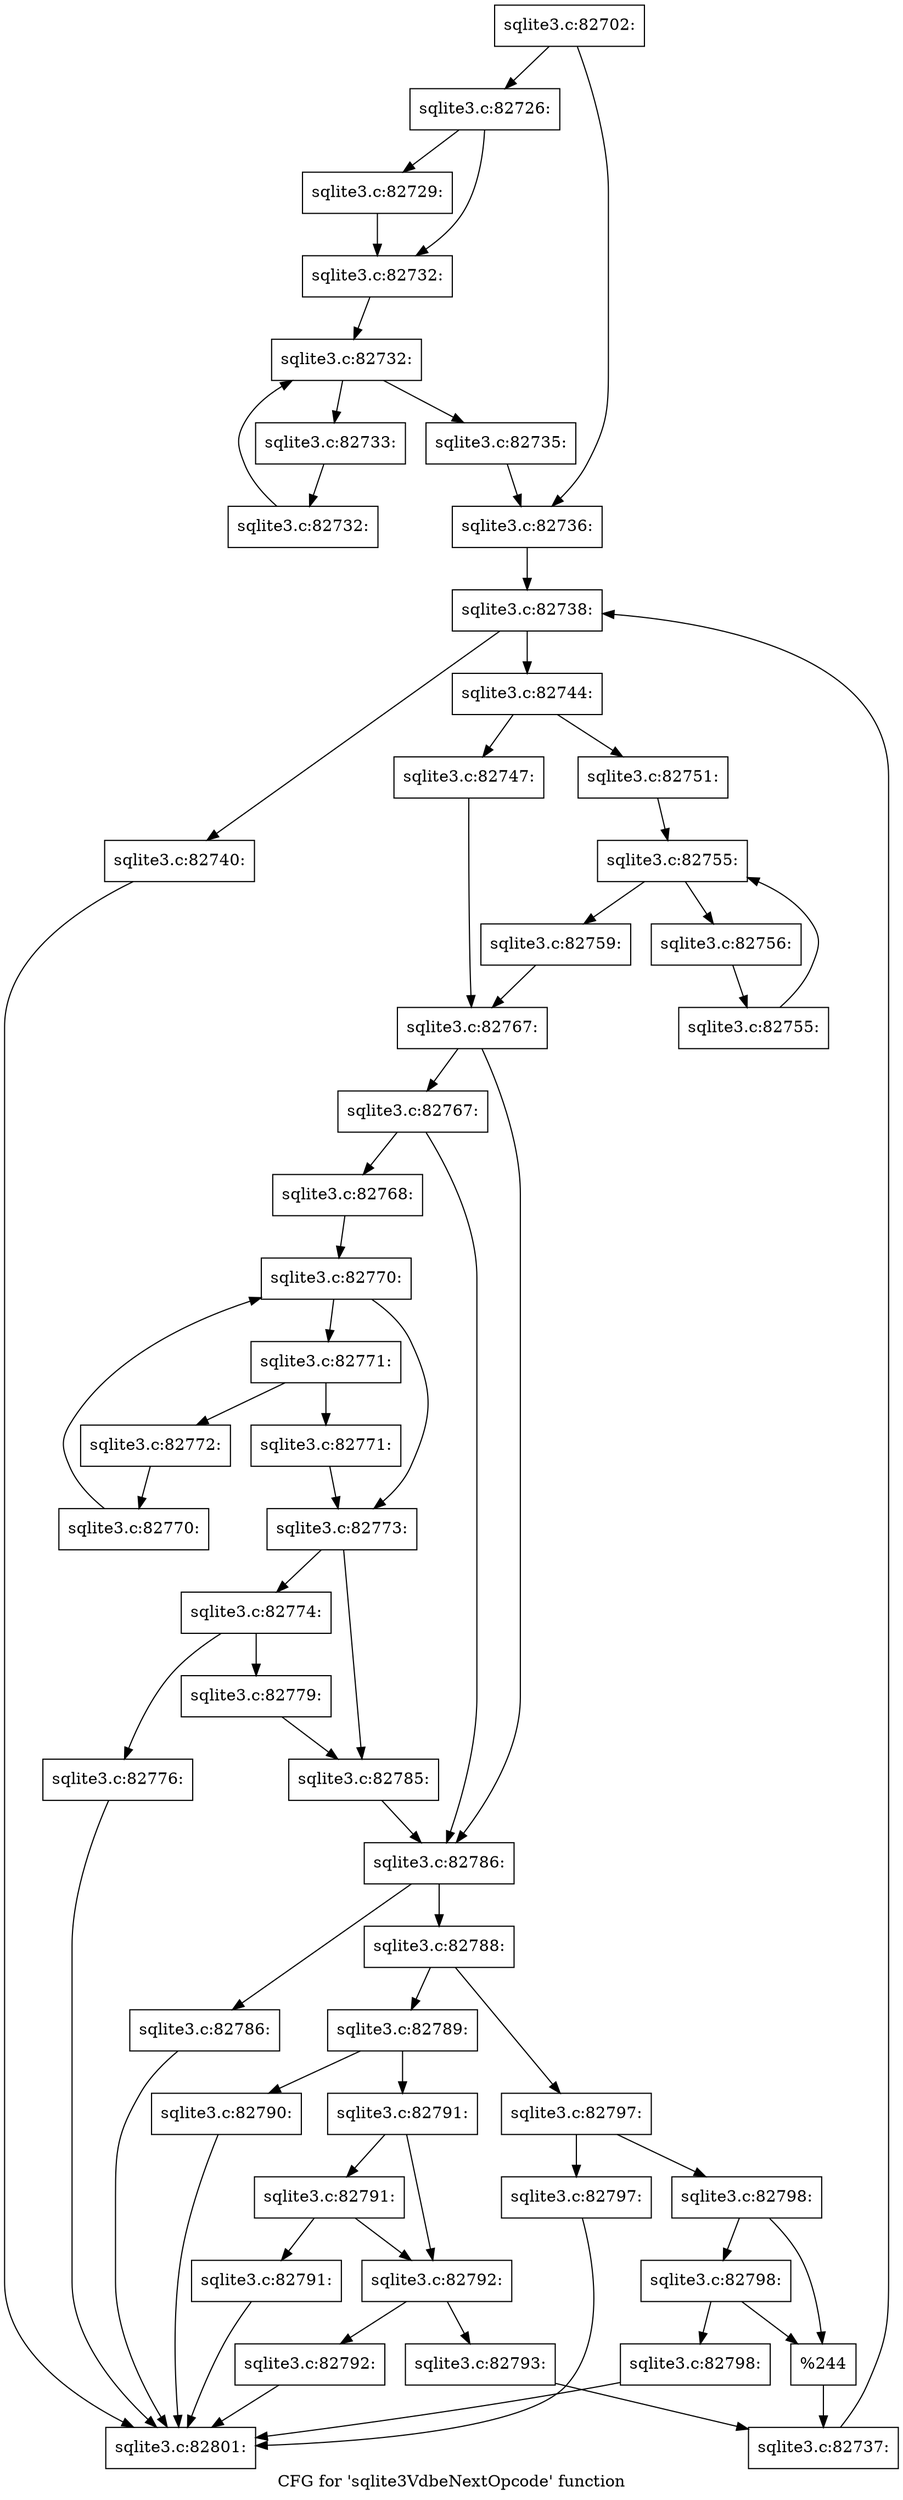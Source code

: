 digraph "CFG for 'sqlite3VdbeNextOpcode' function" {
	label="CFG for 'sqlite3VdbeNextOpcode' function";

	Node0x55c0f7b8d7f0 [shape=record,label="{sqlite3.c:82702:}"];
	Node0x55c0f7b8d7f0 -> Node0x55c0f7bab350;
	Node0x55c0f7b8d7f0 -> Node0x55c0f7bab3a0;
	Node0x55c0f7bab350 [shape=record,label="{sqlite3.c:82726:}"];
	Node0x55c0f7bab350 -> Node0x55c0f7bab7b0;
	Node0x55c0f7bab350 -> Node0x55c0f7bab800;
	Node0x55c0f7bab7b0 [shape=record,label="{sqlite3.c:82729:}"];
	Node0x55c0f7bab7b0 -> Node0x55c0f7bab800;
	Node0x55c0f7bab800 [shape=record,label="{sqlite3.c:82732:}"];
	Node0x55c0f7bab800 -> Node0x55c0f7bac820;
	Node0x55c0f7bac820 [shape=record,label="{sqlite3.c:82732:}"];
	Node0x55c0f7bac820 -> Node0x55c0f7baca40;
	Node0x55c0f7bac820 -> Node0x55c0f7bac670;
	Node0x55c0f7baca40 [shape=record,label="{sqlite3.c:82733:}"];
	Node0x55c0f7baca40 -> Node0x55c0f7bac9b0;
	Node0x55c0f7bac9b0 [shape=record,label="{sqlite3.c:82732:}"];
	Node0x55c0f7bac9b0 -> Node0x55c0f7bac820;
	Node0x55c0f7bac670 [shape=record,label="{sqlite3.c:82735:}"];
	Node0x55c0f7bac670 -> Node0x55c0f7bab3a0;
	Node0x55c0f7bab3a0 [shape=record,label="{sqlite3.c:82736:}"];
	Node0x55c0f7bab3a0 -> Node0x55c0f7badd30;
	Node0x55c0f7badd30 [shape=record,label="{sqlite3.c:82738:}"];
	Node0x55c0f7badd30 -> Node0x55c0f7bae1e0;
	Node0x55c0f7badd30 -> Node0x55c0f7bae230;
	Node0x55c0f7bae1e0 [shape=record,label="{sqlite3.c:82740:}"];
	Node0x55c0f7bae1e0 -> Node0x55c0f7badcb0;
	Node0x55c0f7bae230 [shape=record,label="{sqlite3.c:82744:}"];
	Node0x55c0f7bae230 -> Node0x55c0f7baeb10;
	Node0x55c0f7bae230 -> Node0x55c0f7baebb0;
	Node0x55c0f7baeb10 [shape=record,label="{sqlite3.c:82747:}"];
	Node0x55c0f7baeb10 -> Node0x55c0f7baeb60;
	Node0x55c0f7baebb0 [shape=record,label="{sqlite3.c:82751:}"];
	Node0x55c0f7baebb0 -> Node0x55c0f7bafdd0;
	Node0x55c0f7bafdd0 [shape=record,label="{sqlite3.c:82755:}"];
	Node0x55c0f7bafdd0 -> Node0x55c0f7bafff0;
	Node0x55c0f7bafdd0 -> Node0x55c0f7bafc20;
	Node0x55c0f7bafff0 [shape=record,label="{sqlite3.c:82756:}"];
	Node0x55c0f7bafff0 -> Node0x55c0f7baff60;
	Node0x55c0f7baff60 [shape=record,label="{sqlite3.c:82755:}"];
	Node0x55c0f7baff60 -> Node0x55c0f7bafdd0;
	Node0x55c0f7bafc20 [shape=record,label="{sqlite3.c:82759:}"];
	Node0x55c0f7bafc20 -> Node0x55c0f7baeb60;
	Node0x55c0f7baeb60 [shape=record,label="{sqlite3.c:82767:}"];
	Node0x55c0f7baeb60 -> Node0x55c0f7bb17a0;
	Node0x55c0f7baeb60 -> Node0x55c0f7bb1750;
	Node0x55c0f7bb17a0 [shape=record,label="{sqlite3.c:82767:}"];
	Node0x55c0f7bb17a0 -> Node0x55c0f7bb1700;
	Node0x55c0f7bb17a0 -> Node0x55c0f7bb1750;
	Node0x55c0f7bb1700 [shape=record,label="{sqlite3.c:82768:}"];
	Node0x55c0f7bb1700 -> Node0x55c0f7bb2c70;
	Node0x55c0f7bb2c70 [shape=record,label="{sqlite3.c:82770:}"];
	Node0x55c0f7bb2c70 -> Node0x55c0f7bb2e90;
	Node0x55c0f7bb2c70 -> Node0x55c0f7bb2ac0;
	Node0x55c0f7bb2e90 [shape=record,label="{sqlite3.c:82771:}"];
	Node0x55c0f7bb2e90 -> Node0x55c0f7bb3310;
	Node0x55c0f7bb2e90 -> Node0x55c0f7bb3360;
	Node0x55c0f7bb3310 [shape=record,label="{sqlite3.c:82771:}"];
	Node0x55c0f7bb3310 -> Node0x55c0f7bb2ac0;
	Node0x55c0f7bb3360 [shape=record,label="{sqlite3.c:82772:}"];
	Node0x55c0f7bb3360 -> Node0x55c0f7bb2e00;
	Node0x55c0f7bb2e00 [shape=record,label="{sqlite3.c:82770:}"];
	Node0x55c0f7bb2e00 -> Node0x55c0f7bb2c70;
	Node0x55c0f7bb2ac0 [shape=record,label="{sqlite3.c:82773:}"];
	Node0x55c0f7bb2ac0 -> Node0x55c0f7bb40d0;
	Node0x55c0f7bb2ac0 -> Node0x55c0f7bb4120;
	Node0x55c0f7bb40d0 [shape=record,label="{sqlite3.c:82774:}"];
	Node0x55c0f7bb40d0 -> Node0x55c0f7bb4b60;
	Node0x55c0f7bb40d0 -> Node0x55c0f7bb4bb0;
	Node0x55c0f7bb4b60 [shape=record,label="{sqlite3.c:82776:}"];
	Node0x55c0f7bb4b60 -> Node0x55c0f7badcb0;
	Node0x55c0f7bb4bb0 [shape=record,label="{sqlite3.c:82779:}"];
	Node0x55c0f7bb4bb0 -> Node0x55c0f7bb4120;
	Node0x55c0f7bb4120 [shape=record,label="{sqlite3.c:82785:}"];
	Node0x55c0f7bb4120 -> Node0x55c0f7bb1750;
	Node0x55c0f7bb1750 [shape=record,label="{sqlite3.c:82786:}"];
	Node0x55c0f7bb1750 -> Node0x55c0f7bb7360;
	Node0x55c0f7bb1750 -> Node0x55c0f7bb73b0;
	Node0x55c0f7bb7360 [shape=record,label="{sqlite3.c:82786:}"];
	Node0x55c0f7bb7360 -> Node0x55c0f7badcb0;
	Node0x55c0f7bb73b0 [shape=record,label="{sqlite3.c:82788:}"];
	Node0x55c0f7bb73b0 -> Node0x55c0f7bb77b0;
	Node0x55c0f7bb73b0 -> Node0x55c0f7bb7850;
	Node0x55c0f7bb77b0 [shape=record,label="{sqlite3.c:82789:}"];
	Node0x55c0f7bb77b0 -> Node0x55c0f7bb81f0;
	Node0x55c0f7bb77b0 -> Node0x55c0f7bb8240;
	Node0x55c0f7bb81f0 [shape=record,label="{sqlite3.c:82790:}"];
	Node0x55c0f7bb81f0 -> Node0x55c0f7badcb0;
	Node0x55c0f7bb8240 [shape=record,label="{sqlite3.c:82791:}"];
	Node0x55c0f7bb8240 -> Node0x55c0f7bb88b0;
	Node0x55c0f7bb8240 -> Node0x55c0f7bb8860;
	Node0x55c0f7bb88b0 [shape=record,label="{sqlite3.c:82791:}"];
	Node0x55c0f7bb88b0 -> Node0x55c0f7bb8810;
	Node0x55c0f7bb88b0 -> Node0x55c0f7bb8860;
	Node0x55c0f7bb8810 [shape=record,label="{sqlite3.c:82791:}"];
	Node0x55c0f7bb8810 -> Node0x55c0f7badcb0;
	Node0x55c0f7bb8860 [shape=record,label="{sqlite3.c:82792:}"];
	Node0x55c0f7bb8860 -> Node0x55c0f7bb93e0;
	Node0x55c0f7bb8860 -> Node0x55c0f7bb9430;
	Node0x55c0f7bb93e0 [shape=record,label="{sqlite3.c:82792:}"];
	Node0x55c0f7bb93e0 -> Node0x55c0f7badcb0;
	Node0x55c0f7bb9430 [shape=record,label="{sqlite3.c:82793:}"];
	Node0x55c0f7bb9430 -> Node0x55c0f7bb7800;
	Node0x55c0f7bb7850 [shape=record,label="{sqlite3.c:82797:}"];
	Node0x55c0f7bb7850 -> Node0x55c0f7bb9b70;
	Node0x55c0f7bb7850 -> Node0x55c0f7bb9bc0;
	Node0x55c0f7bb9b70 [shape=record,label="{sqlite3.c:82797:}"];
	Node0x55c0f7bb9b70 -> Node0x55c0f7badcb0;
	Node0x55c0f7bb9bc0 [shape=record,label="{sqlite3.c:82798:}"];
	Node0x55c0f7bb9bc0 -> Node0x55c0f7bba410;
	Node0x55c0f7bb9bc0 -> Node0x55c0f7bba3c0;
	Node0x55c0f7bba410 [shape=record,label="{sqlite3.c:82798:}"];
	Node0x55c0f7bba410 -> Node0x55c0f7bba370;
	Node0x55c0f7bba410 -> Node0x55c0f7bba3c0;
	Node0x55c0f7bba370 [shape=record,label="{sqlite3.c:82798:}"];
	Node0x55c0f7bba370 -> Node0x55c0f7badcb0;
	Node0x55c0f7bba3c0 [shape=record,label="{%244}"];
	Node0x55c0f7bba3c0 -> Node0x55c0f7bb7800;
	Node0x55c0f7bb7800 [shape=record,label="{sqlite3.c:82737:}"];
	Node0x55c0f7bb7800 -> Node0x55c0f7badd30;
	Node0x55c0f7badcb0 [shape=record,label="{sqlite3.c:82801:}"];
}
